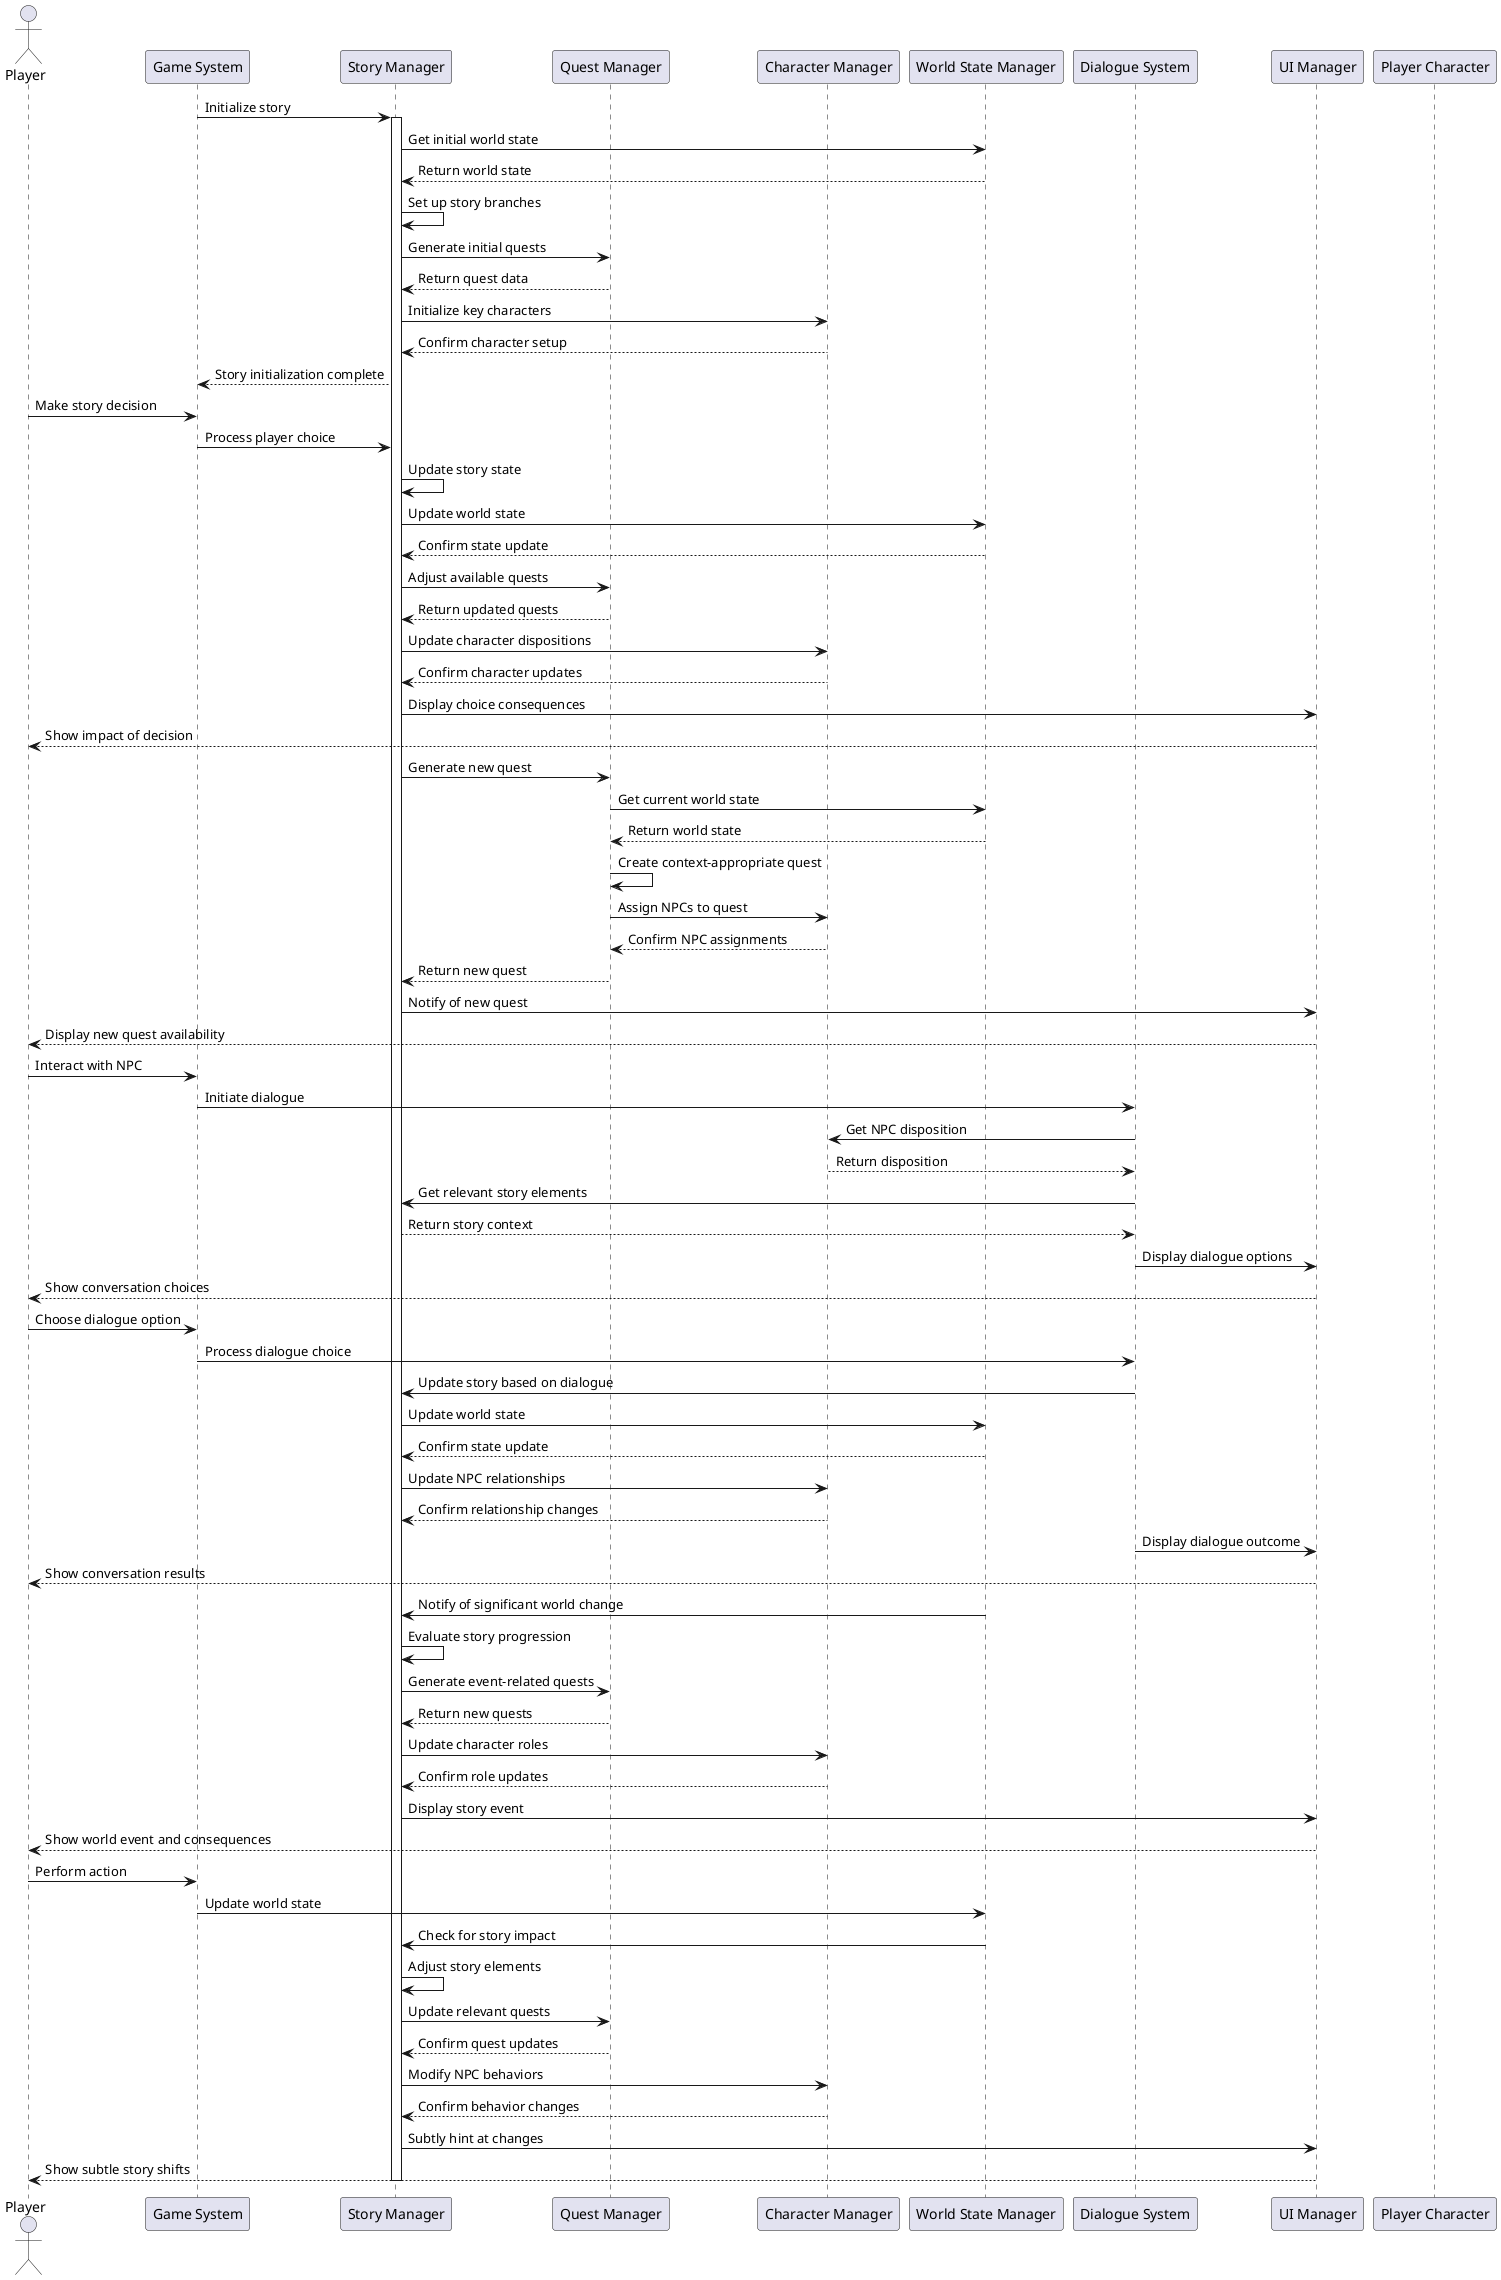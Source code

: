 @startuml
actor Player
participant "Game System" as Game
participant "Story Manager" as StoryMgr
participant "Quest Manager" as QuestMgr
participant "Character Manager" as CharMgr
participant "World State Manager" as WorldStateMgr
participant "Dialogue System" as DialogSys
participant "UI Manager" as UIMgr
participant "Player Character" as PlayerChar

' Story initialization
Game -> StoryMgr: Initialize story
activate StoryMgr
StoryMgr -> WorldStateMgr: Get initial world state
WorldStateMgr --> StoryMgr: Return world state
StoryMgr -> StoryMgr: Set up story branches
StoryMgr -> QuestMgr: Generate initial quests
QuestMgr --> StoryMgr: Return quest data
StoryMgr -> CharMgr: Initialize key characters
CharMgr --> StoryMgr: Confirm character setup
StoryMgr --> Game: Story initialization complete

' Player makes a key decision
Player -> Game: Make story decision
Game -> StoryMgr: Process player choice
StoryMgr -> StoryMgr: Update story state
StoryMgr -> WorldStateMgr: Update world state
WorldStateMgr --> StoryMgr: Confirm state update
StoryMgr -> QuestMgr: Adjust available quests
QuestMgr --> StoryMgr: Return updated quests
StoryMgr -> CharMgr: Update character dispositions
CharMgr --> StoryMgr: Confirm character updates
StoryMgr -> UIMgr: Display choice consequences
UIMgr --> Player: Show impact of decision

' Dynamic quest generation
StoryMgr -> QuestMgr: Generate new quest
QuestMgr -> WorldStateMgr: Get current world state
WorldStateMgr --> QuestMgr: Return world state
QuestMgr -> QuestMgr: Create context-appropriate quest
QuestMgr -> CharMgr: Assign NPCs to quest
CharMgr --> QuestMgr: Confirm NPC assignments
QuestMgr --> StoryMgr: Return new quest
StoryMgr -> UIMgr: Notify of new quest
UIMgr --> Player: Display new quest availability

' Character interaction affecting story
Player -> Game: Interact with NPC
Game -> DialogSys: Initiate dialogue
DialogSys -> CharMgr: Get NPC disposition
CharMgr --> DialogSys: Return disposition
DialogSys -> StoryMgr: Get relevant story elements
StoryMgr --> DialogSys: Return story context
DialogSys -> UIMgr: Display dialogue options
UIMgr --> Player: Show conversation choices

Player -> Game: Choose dialogue option
Game -> DialogSys: Process dialogue choice
DialogSys -> StoryMgr: Update story based on dialogue
StoryMgr -> WorldStateMgr: Update world state
WorldStateMgr --> StoryMgr: Confirm state update
StoryMgr -> CharMgr: Update NPC relationships
CharMgr --> StoryMgr: Confirm relationship changes
DialogSys -> UIMgr: Display dialogue outcome
UIMgr --> Player: Show conversation results

' World event triggering story progression
WorldStateMgr -> StoryMgr: Notify of significant world change
StoryMgr -> StoryMgr: Evaluate story progression
StoryMgr -> QuestMgr: Generate event-related quests
QuestMgr --> StoryMgr: Return new quests
StoryMgr -> CharMgr: Update character roles
CharMgr --> StoryMgr: Confirm role updates
StoryMgr -> UIMgr: Display story event
UIMgr --> Player: Show world event and consequences

' Player action indirectly affecting story
Player -> Game: Perform action
Game -> WorldStateMgr: Update world state
WorldStateMgr -> StoryMgr: Check for story impact
StoryMgr -> StoryMgr: Adjust story elements
StoryMgr -> QuestMgr: Update relevant quests
QuestMgr --> StoryMgr: Confirm quest updates
StoryMgr -> CharMgr: Modify NPC behaviors
CharMgr --> StoryMgr: Confirm behavior changes
StoryMgr -> UIMgr: Subtly hint at changes
UIMgr --> Player: Show subtle story shifts

deactivate StoryMgr
@enduml
